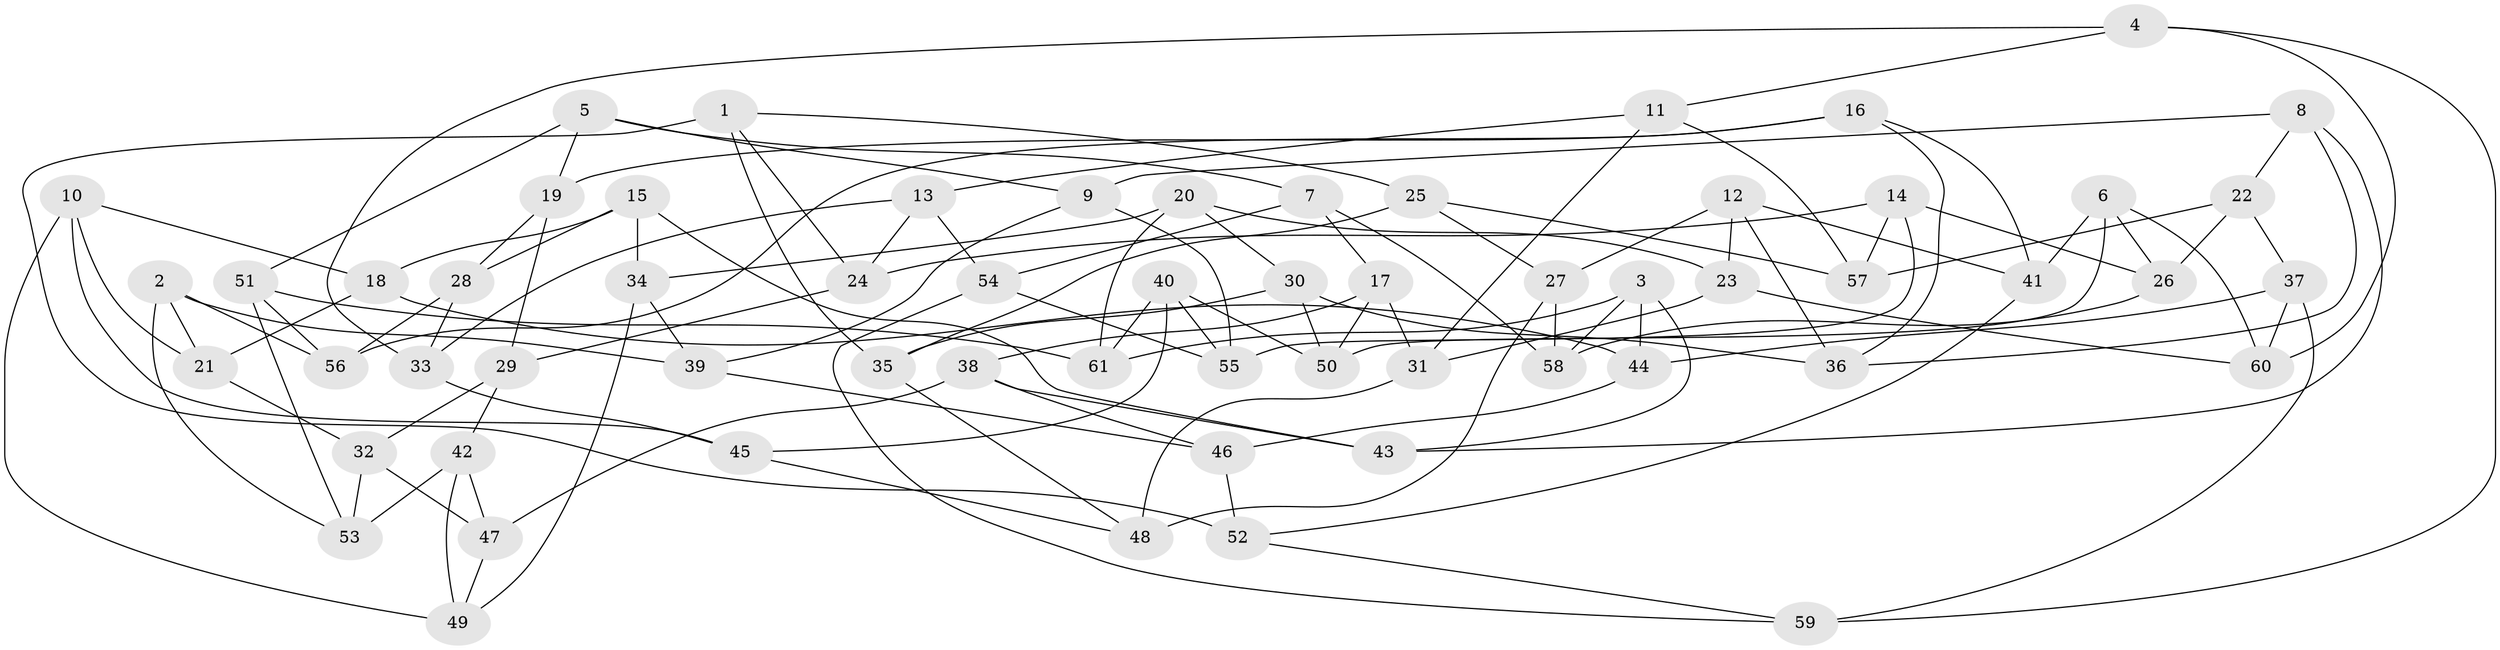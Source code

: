 // coarse degree distribution, {7: 0.2, 6: 0.16666666666666666, 3: 0.06666666666666667, 8: 0.06666666666666667, 4: 0.36666666666666664, 5: 0.1, 11: 0.03333333333333333}
// Generated by graph-tools (version 1.1) at 2025/21/03/04/25 18:21:00]
// undirected, 61 vertices, 122 edges
graph export_dot {
graph [start="1"]
  node [color=gray90,style=filled];
  1;
  2;
  3;
  4;
  5;
  6;
  7;
  8;
  9;
  10;
  11;
  12;
  13;
  14;
  15;
  16;
  17;
  18;
  19;
  20;
  21;
  22;
  23;
  24;
  25;
  26;
  27;
  28;
  29;
  30;
  31;
  32;
  33;
  34;
  35;
  36;
  37;
  38;
  39;
  40;
  41;
  42;
  43;
  44;
  45;
  46;
  47;
  48;
  49;
  50;
  51;
  52;
  53;
  54;
  55;
  56;
  57;
  58;
  59;
  60;
  61;
  1 -- 25;
  1 -- 24;
  1 -- 52;
  1 -- 35;
  2 -- 39;
  2 -- 53;
  2 -- 56;
  2 -- 21;
  3 -- 61;
  3 -- 44;
  3 -- 58;
  3 -- 43;
  4 -- 60;
  4 -- 11;
  4 -- 33;
  4 -- 59;
  5 -- 7;
  5 -- 9;
  5 -- 19;
  5 -- 51;
  6 -- 41;
  6 -- 60;
  6 -- 26;
  6 -- 50;
  7 -- 54;
  7 -- 58;
  7 -- 17;
  8 -- 22;
  8 -- 36;
  8 -- 43;
  8 -- 9;
  9 -- 39;
  9 -- 55;
  10 -- 49;
  10 -- 45;
  10 -- 18;
  10 -- 21;
  11 -- 31;
  11 -- 57;
  11 -- 13;
  12 -- 36;
  12 -- 23;
  12 -- 27;
  12 -- 41;
  13 -- 54;
  13 -- 24;
  13 -- 33;
  14 -- 24;
  14 -- 57;
  14 -- 55;
  14 -- 26;
  15 -- 34;
  15 -- 18;
  15 -- 28;
  15 -- 43;
  16 -- 56;
  16 -- 19;
  16 -- 36;
  16 -- 41;
  17 -- 50;
  17 -- 38;
  17 -- 31;
  18 -- 44;
  18 -- 21;
  19 -- 28;
  19 -- 29;
  20 -- 34;
  20 -- 30;
  20 -- 61;
  20 -- 23;
  21 -- 32;
  22 -- 57;
  22 -- 37;
  22 -- 26;
  23 -- 31;
  23 -- 60;
  24 -- 29;
  25 -- 27;
  25 -- 35;
  25 -- 57;
  26 -- 58;
  27 -- 48;
  27 -- 58;
  28 -- 33;
  28 -- 56;
  29 -- 32;
  29 -- 42;
  30 -- 50;
  30 -- 36;
  30 -- 35;
  31 -- 48;
  32 -- 53;
  32 -- 47;
  33 -- 45;
  34 -- 49;
  34 -- 39;
  35 -- 48;
  37 -- 44;
  37 -- 59;
  37 -- 60;
  38 -- 46;
  38 -- 47;
  38 -- 43;
  39 -- 46;
  40 -- 61;
  40 -- 45;
  40 -- 50;
  40 -- 55;
  41 -- 52;
  42 -- 53;
  42 -- 49;
  42 -- 47;
  44 -- 46;
  45 -- 48;
  46 -- 52;
  47 -- 49;
  51 -- 53;
  51 -- 56;
  51 -- 61;
  52 -- 59;
  54 -- 55;
  54 -- 59;
}
